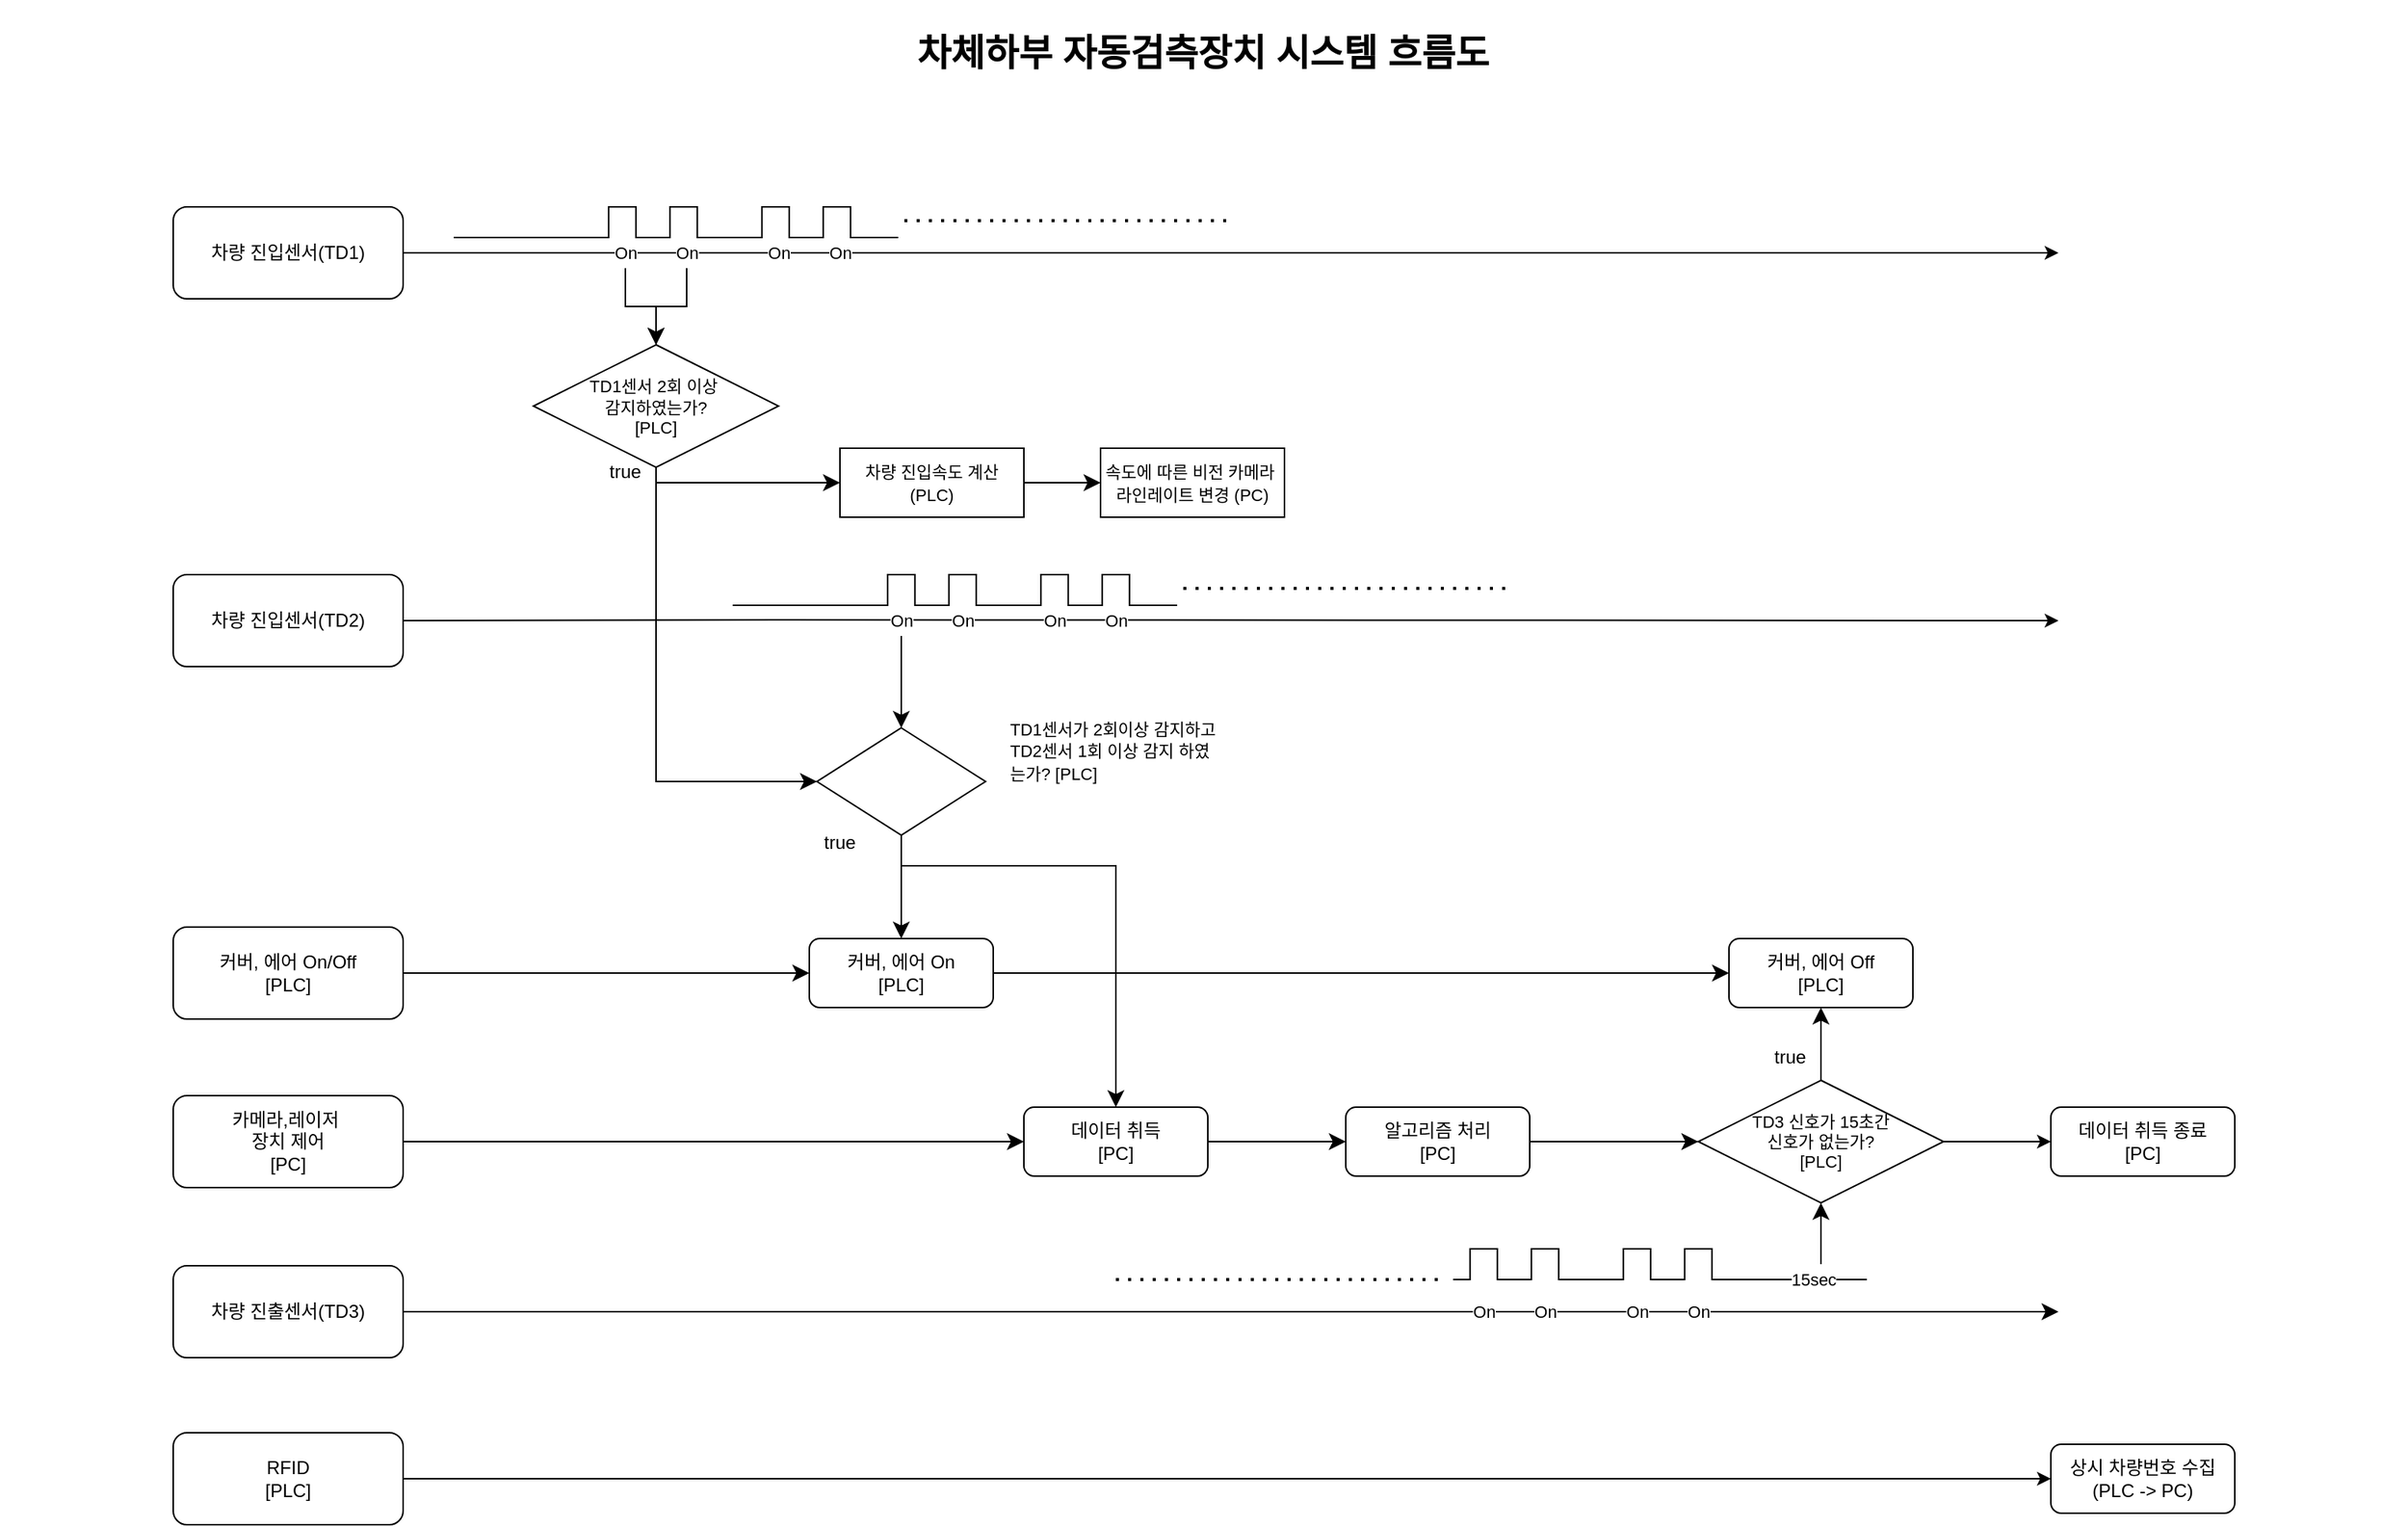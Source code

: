 <mxfile version="24.1.0" type="github">
  <diagram id="C5RBs43oDa-KdzZeNtuy" name="Page-1">
    <mxGraphModel dx="2049" dy="1066" grid="1" gridSize="10" guides="1" tooltips="1" connect="1" arrows="1" fold="1" page="1" pageScale="1" pageWidth="1654" pageHeight="1169" math="0" shadow="0">
      <root>
        <mxCell id="WIyWlLk6GJQsqaUBKTNV-0" />
        <mxCell id="WIyWlLk6GJQsqaUBKTNV-1" parent="WIyWlLk6GJQsqaUBKTNV-0" />
        <mxCell id="d-SfqXELiStaK_II9taB-17" value="" style="endArrow=classic;html=1;rounded=0;exitX=1;exitY=0.5;exitDx=0;exitDy=0;" parent="WIyWlLk6GJQsqaUBKTNV-1" source="WIyWlLk6GJQsqaUBKTNV-3" edge="1">
          <mxGeometry relative="1" as="geometry">
            <mxPoint x="320" y="175" as="sourcePoint" />
            <mxPoint x="1385" y="185" as="targetPoint" />
            <Array as="points">
              <mxPoint x="540" y="185" />
            </Array>
          </mxGeometry>
        </mxCell>
        <mxCell id="d-SfqXELiStaK_II9taB-18" value="On" style="edgeLabel;resizable=0;html=1;;align=center;verticalAlign=middle;" parent="d-SfqXELiStaK_II9taB-17" connectable="0" vertex="1">
          <mxGeometry relative="1" as="geometry">
            <mxPoint x="-395" as="offset" />
          </mxGeometry>
        </mxCell>
        <mxCell id="od7EJ2l3Azk4Jus7VTNN-4" value="" style="pointerEvents=1;verticalLabelPosition=bottom;shadow=0;dashed=0;align=center;html=1;verticalAlign=top;shape=mxgraph.electrical.waveforms.pulse_1;" parent="WIyWlLk6GJQsqaUBKTNV-1" vertex="1">
          <mxGeometry x="428" y="155" width="40" height="20" as="geometry" />
        </mxCell>
        <mxCell id="od7EJ2l3Azk4Jus7VTNN-10" value="" style="pointerEvents=1;verticalLabelPosition=bottom;shadow=0;dashed=0;align=center;html=1;verticalAlign=top;shape=mxgraph.electrical.waveforms.pulse_1;" parent="WIyWlLk6GJQsqaUBKTNV-1" vertex="1">
          <mxGeometry x="468" y="155" width="40" height="20" as="geometry" />
        </mxCell>
        <mxCell id="od7EJ2l3Azk4Jus7VTNN-11" value="" style="pointerEvents=1;verticalLabelPosition=bottom;shadow=0;dashed=0;align=center;html=1;verticalAlign=top;shape=mxgraph.electrical.waveforms.pulse_1;" parent="WIyWlLk6GJQsqaUBKTNV-1" vertex="1">
          <mxGeometry x="528" y="155" width="40" height="20" as="geometry" />
        </mxCell>
        <mxCell id="od7EJ2l3Azk4Jus7VTNN-13" value="" style="endArrow=none;html=1;strokeWidth=1;rounded=0;" parent="WIyWlLk6GJQsqaUBKTNV-1" edge="1">
          <mxGeometry width="100" relative="1" as="geometry">
            <mxPoint x="508" y="175" as="sourcePoint" />
            <mxPoint x="528" y="175" as="targetPoint" />
          </mxGeometry>
        </mxCell>
        <mxCell id="od7EJ2l3Azk4Jus7VTNN-17" value="" style="pointerEvents=1;verticalLabelPosition=bottom;shadow=0;dashed=0;align=center;html=1;verticalAlign=top;shape=mxgraph.electrical.waveforms.pulse_1;" parent="WIyWlLk6GJQsqaUBKTNV-1" vertex="1">
          <mxGeometry x="568" y="155" width="40" height="20" as="geometry" />
        </mxCell>
        <mxCell id="od7EJ2l3Azk4Jus7VTNN-23" value="" style="endArrow=none;html=1;strokeWidth=1;rounded=0;" parent="WIyWlLk6GJQsqaUBKTNV-1" edge="1">
          <mxGeometry width="100" relative="1" as="geometry">
            <mxPoint x="608" y="175" as="sourcePoint" />
            <mxPoint x="628" y="175" as="targetPoint" />
          </mxGeometry>
        </mxCell>
        <mxCell id="od7EJ2l3Azk4Jus7VTNN-32" value="" style="endArrow=none;dashed=1;html=1;dashPattern=1 3;strokeWidth=2;rounded=0;" parent="WIyWlLk6GJQsqaUBKTNV-1" edge="1">
          <mxGeometry width="50" height="50" relative="1" as="geometry">
            <mxPoint x="632" y="164.05" as="sourcePoint" />
            <mxPoint x="842" y="164.05" as="targetPoint" />
          </mxGeometry>
        </mxCell>
        <mxCell id="od7EJ2l3Azk4Jus7VTNN-38" value="" style="endArrow=none;html=1;strokeWidth=1;rounded=0;" parent="WIyWlLk6GJQsqaUBKTNV-1" edge="1">
          <mxGeometry width="100" relative="1" as="geometry">
            <mxPoint x="338" y="175" as="sourcePoint" />
            <mxPoint x="428" y="175" as="targetPoint" />
          </mxGeometry>
        </mxCell>
        <mxCell id="od7EJ2l3Azk4Jus7VTNN-60" value="On" style="edgeLabel;resizable=0;html=1;;align=center;verticalAlign=middle;" parent="WIyWlLk6GJQsqaUBKTNV-1" connectable="0" vertex="1">
          <mxGeometry x="490.0" y="185" as="geometry" />
        </mxCell>
        <mxCell id="od7EJ2l3Azk4Jus7VTNN-70" value="" style="edgeStyle=elbowEdgeStyle;elbow=vertical;endArrow=classic;html=1;curved=0;rounded=0;endSize=8;startSize=8;entryX=0.5;entryY=0;entryDx=0;entryDy=0;" parent="WIyWlLk6GJQsqaUBKTNV-1" target="od7EJ2l3Azk4Jus7VTNN-61" edge="1">
          <mxGeometry width="50" height="50" relative="1" as="geometry">
            <mxPoint x="450" y="195" as="sourcePoint" />
            <mxPoint x="690" y="175" as="targetPoint" />
          </mxGeometry>
        </mxCell>
        <mxCell id="od7EJ2l3Azk4Jus7VTNN-75" value="" style="edgeStyle=elbowEdgeStyle;elbow=vertical;endArrow=classic;html=1;curved=0;rounded=0;endSize=8;startSize=8;entryX=0.5;entryY=0;entryDx=0;entryDy=0;" parent="WIyWlLk6GJQsqaUBKTNV-1" target="od7EJ2l3Azk4Jus7VTNN-61" edge="1">
          <mxGeometry width="50" height="50" relative="1" as="geometry">
            <mxPoint x="490" y="195" as="sourcePoint" />
            <mxPoint x="480" y="295" as="targetPoint" />
          </mxGeometry>
        </mxCell>
        <mxCell id="od7EJ2l3Azk4Jus7VTNN-61" value="&lt;font style=&quot;font-size: 11px;&quot;&gt;&lt;font style=&quot;font-size: 11px;&quot;&gt;TD1센서 2회 이상&lt;/font&gt;&lt;font style=&quot;font-size: 11px;&quot;&gt;&amp;nbsp;&lt;/font&gt;&lt;/font&gt;&lt;div style=&quot;font-size: 11px;&quot;&gt;&lt;font style=&quot;font-size: 11px;&quot;&gt;&lt;font style=&quot;font-size: 11px;&quot;&gt;감지하였는가?&lt;br&gt;[PLC]&lt;/font&gt;&lt;/font&gt;&lt;/div&gt;" style="rhombus;whiteSpace=wrap;html=1;" parent="WIyWlLk6GJQsqaUBKTNV-1" vertex="1">
          <mxGeometry x="390" y="245" width="160" height="80" as="geometry" />
        </mxCell>
        <mxCell id="od7EJ2l3Azk4Jus7VTNN-80" value="" style="edgeStyle=elbowEdgeStyle;elbow=horizontal;endArrow=classic;html=1;curved=0;rounded=0;endSize=8;startSize=8;exitX=0.5;exitY=1;exitDx=0;exitDy=0;entryX=0;entryY=0.5;entryDx=0;entryDy=0;" parent="WIyWlLk6GJQsqaUBKTNV-1" source="od7EJ2l3Azk4Jus7VTNN-61" target="od7EJ2l3Azk4Jus7VTNN-82" edge="1">
          <mxGeometry width="50" height="50" relative="1" as="geometry">
            <mxPoint x="465" y="325" as="sourcePoint" />
            <mxPoint x="530" y="535" as="targetPoint" />
            <Array as="points">
              <mxPoint x="470" y="365" />
            </Array>
          </mxGeometry>
        </mxCell>
        <mxCell id="aG1-ByMzvxCgiSfjzz7w-16" style="edgeStyle=none;curved=1;rounded=0;orthogonalLoop=1;jettySize=auto;html=1;entryX=0.5;entryY=0;entryDx=0;entryDy=0;fontSize=12;startSize=8;endSize=8;" parent="WIyWlLk6GJQsqaUBKTNV-1" source="od7EJ2l3Azk4Jus7VTNN-82" target="d-SfqXELiStaK_II9taB-22" edge="1">
          <mxGeometry relative="1" as="geometry" />
        </mxCell>
        <mxCell id="od7EJ2l3Azk4Jus7VTNN-82" value="" style="rhombus;whiteSpace=wrap;html=1;fontSize=11;" parent="WIyWlLk6GJQsqaUBKTNV-1" vertex="1">
          <mxGeometry x="575" y="495" width="110" height="70" as="geometry" />
        </mxCell>
        <mxCell id="od7EJ2l3Azk4Jus7VTNN-88" value="true" style="text;html=1;align=center;verticalAlign=middle;whiteSpace=wrap;rounded=0;" parent="WIyWlLk6GJQsqaUBKTNV-1" vertex="1">
          <mxGeometry x="420" y="312.5" width="60" height="30" as="geometry" />
        </mxCell>
        <mxCell id="aG1-ByMzvxCgiSfjzz7w-0" value="" style="endArrow=classic;html=1;rounded=0;fontSize=12;startSize=8;endSize=8;curved=1;entryX=0;entryY=0.5;entryDx=0;entryDy=0;" parent="WIyWlLk6GJQsqaUBKTNV-1" target="aG1-ByMzvxCgiSfjzz7w-1" edge="1">
          <mxGeometry width="50" height="50" relative="1" as="geometry">
            <mxPoint x="470" y="335" as="sourcePoint" />
            <mxPoint x="610" y="330" as="targetPoint" />
          </mxGeometry>
        </mxCell>
        <mxCell id="aG1-ByMzvxCgiSfjzz7w-1" value="&lt;font style=&quot;font-size: 11px;&quot;&gt;차량 진입속도 계산&lt;br&gt;(PLC)&lt;/font&gt;" style="rounded=0;whiteSpace=wrap;html=1;" parent="WIyWlLk6GJQsqaUBKTNV-1" vertex="1">
          <mxGeometry x="590" y="312.5" width="120" height="45" as="geometry" />
        </mxCell>
        <mxCell id="aG1-ByMzvxCgiSfjzz7w-6" value="" style="endArrow=classic;html=1;rounded=0;fontSize=12;startSize=8;endSize=8;curved=1;exitX=1;exitY=0.5;exitDx=0;exitDy=0;entryX=0;entryY=0.5;entryDx=0;entryDy=0;" parent="WIyWlLk6GJQsqaUBKTNV-1" source="aG1-ByMzvxCgiSfjzz7w-1" target="aG1-ByMzvxCgiSfjzz7w-7" edge="1">
          <mxGeometry width="50" height="50" relative="1" as="geometry">
            <mxPoint x="530" y="340" as="sourcePoint" />
            <mxPoint x="750" y="330" as="targetPoint" />
          </mxGeometry>
        </mxCell>
        <mxCell id="aG1-ByMzvxCgiSfjzz7w-7" value="&lt;font style=&quot;font-size: 11px;&quot;&gt;속도에 따른 비전 카메라&amp;nbsp;&lt;/font&gt;&lt;div&gt;&lt;font style=&quot;font-size: 11px;&quot;&gt;라인레이트 변경 (PC)&lt;/font&gt;&lt;/div&gt;" style="rounded=0;whiteSpace=wrap;html=1;" parent="WIyWlLk6GJQsqaUBKTNV-1" vertex="1">
          <mxGeometry x="760" y="312.5" width="120" height="45" as="geometry" />
        </mxCell>
        <mxCell id="aG1-ByMzvxCgiSfjzz7w-38" value="" style="edgeStyle=none;curved=1;rounded=0;orthogonalLoop=1;jettySize=auto;html=1;fontSize=12;startSize=8;endSize=8;" parent="WIyWlLk6GJQsqaUBKTNV-1" source="aG1-ByMzvxCgiSfjzz7w-30" target="aG1-ByMzvxCgiSfjzz7w-37" edge="1">
          <mxGeometry relative="1" as="geometry" />
        </mxCell>
        <mxCell id="aG1-ByMzvxCgiSfjzz7w-30" value="데이터 취득&lt;br&gt;[PC]" style="rounded=1;whiteSpace=wrap;html=1;fontSize=12;glass=0;strokeWidth=1;shadow=0;" parent="WIyWlLk6GJQsqaUBKTNV-1" vertex="1">
          <mxGeometry x="710" y="742.5" width="120" height="45" as="geometry" />
        </mxCell>
        <mxCell id="aG1-ByMzvxCgiSfjzz7w-31" value="" style="edgeStyle=none;curved=1;rounded=0;orthogonalLoop=1;jettySize=auto;html=1;fontSize=12;startSize=8;endSize=8;" parent="WIyWlLk6GJQsqaUBKTNV-1" source="aG1-ByMzvxCgiSfjzz7w-29" target="aG1-ByMzvxCgiSfjzz7w-30" edge="1">
          <mxGeometry relative="1" as="geometry" />
        </mxCell>
        <mxCell id="WIyWlLk6GJQsqaUBKTNV-3" value="차량 진입센서(TD1)" style="rounded=1;whiteSpace=wrap;html=1;fontSize=12;glass=0;strokeWidth=1;shadow=0;" parent="WIyWlLk6GJQsqaUBKTNV-1" vertex="1">
          <mxGeometry x="155" y="155" width="150" height="60" as="geometry" />
        </mxCell>
        <mxCell id="od7EJ2l3Azk4Jus7VTNN-0" value="차량 진입센서(TD2)" style="rounded=1;whiteSpace=wrap;html=1;fontSize=12;glass=0;strokeWidth=1;shadow=0;" parent="WIyWlLk6GJQsqaUBKTNV-1" vertex="1">
          <mxGeometry x="155" y="395" width="150" height="60" as="geometry" />
        </mxCell>
        <mxCell id="od7EJ2l3Azk4Jus7VTNN-36" value="" style="endArrow=classic;html=1;rounded=0;exitX=1;exitY=0.5;exitDx=0;exitDy=0;" parent="WIyWlLk6GJQsqaUBKTNV-1" edge="1" source="od7EJ2l3Azk4Jus7VTNN-0">
          <mxGeometry relative="1" as="geometry">
            <mxPoint x="310" y="425" as="sourcePoint" />
            <mxPoint x="1385" y="425" as="targetPoint" />
            <Array as="points">
              <mxPoint x="550" y="424.5" />
            </Array>
          </mxGeometry>
        </mxCell>
        <mxCell id="od7EJ2l3Azk4Jus7VTNN-37" value="On" style="edgeLabel;resizable=0;html=1;;align=center;verticalAlign=middle;" parent="od7EJ2l3Azk4Jus7VTNN-36" connectable="0" vertex="1">
          <mxGeometry relative="1" as="geometry">
            <mxPoint x="-215" as="offset" />
          </mxGeometry>
        </mxCell>
        <mxCell id="od7EJ2l3Azk4Jus7VTNN-47" value="" style="pointerEvents=1;verticalLabelPosition=bottom;shadow=0;dashed=0;align=center;html=1;verticalAlign=top;shape=mxgraph.electrical.waveforms.pulse_1;" parent="WIyWlLk6GJQsqaUBKTNV-1" vertex="1">
          <mxGeometry x="610" y="395" width="40" height="20" as="geometry" />
        </mxCell>
        <mxCell id="od7EJ2l3Azk4Jus7VTNN-48" value="" style="pointerEvents=1;verticalLabelPosition=bottom;shadow=0;dashed=0;align=center;html=1;verticalAlign=top;shape=mxgraph.electrical.waveforms.pulse_1;" parent="WIyWlLk6GJQsqaUBKTNV-1" vertex="1">
          <mxGeometry x="650" y="395" width="40" height="20" as="geometry" />
        </mxCell>
        <mxCell id="od7EJ2l3Azk4Jus7VTNN-49" value="" style="pointerEvents=1;verticalLabelPosition=bottom;shadow=0;dashed=0;align=center;html=1;verticalAlign=top;shape=mxgraph.electrical.waveforms.pulse_1;" parent="WIyWlLk6GJQsqaUBKTNV-1" vertex="1">
          <mxGeometry x="710" y="395" width="40" height="20" as="geometry" />
        </mxCell>
        <mxCell id="od7EJ2l3Azk4Jus7VTNN-50" value="" style="endArrow=none;html=1;strokeWidth=1;rounded=0;" parent="WIyWlLk6GJQsqaUBKTNV-1" edge="1">
          <mxGeometry width="100" relative="1" as="geometry">
            <mxPoint x="690" y="415" as="sourcePoint" />
            <mxPoint x="710" y="415" as="targetPoint" />
          </mxGeometry>
        </mxCell>
        <mxCell id="od7EJ2l3Azk4Jus7VTNN-51" value="" style="pointerEvents=1;verticalLabelPosition=bottom;shadow=0;dashed=0;align=center;html=1;verticalAlign=top;shape=mxgraph.electrical.waveforms.pulse_1;" parent="WIyWlLk6GJQsqaUBKTNV-1" vertex="1">
          <mxGeometry x="750" y="395" width="40" height="20" as="geometry" />
        </mxCell>
        <mxCell id="od7EJ2l3Azk4Jus7VTNN-52" value="" style="endArrow=none;html=1;strokeWidth=1;rounded=0;" parent="WIyWlLk6GJQsqaUBKTNV-1" edge="1">
          <mxGeometry width="100" relative="1" as="geometry">
            <mxPoint x="790" y="415" as="sourcePoint" />
            <mxPoint x="810" y="415" as="targetPoint" />
          </mxGeometry>
        </mxCell>
        <mxCell id="od7EJ2l3Azk4Jus7VTNN-53" value="" style="endArrow=none;dashed=1;html=1;dashPattern=1 3;strokeWidth=2;rounded=0;" parent="WIyWlLk6GJQsqaUBKTNV-1" edge="1">
          <mxGeometry width="50" height="50" relative="1" as="geometry">
            <mxPoint x="814" y="404.05" as="sourcePoint" />
            <mxPoint x="1024" y="404.05" as="targetPoint" />
          </mxGeometry>
        </mxCell>
        <mxCell id="aG1-ByMzvxCgiSfjzz7w-8" value="" style="endArrow=none;html=1;strokeWidth=1;rounded=0;" parent="WIyWlLk6GJQsqaUBKTNV-1" edge="1">
          <mxGeometry width="100" relative="1" as="geometry">
            <mxPoint x="520" y="415" as="sourcePoint" />
            <mxPoint x="610" y="415" as="targetPoint" />
          </mxGeometry>
        </mxCell>
        <mxCell id="aG1-ByMzvxCgiSfjzz7w-32" style="edgeStyle=none;curved=1;rounded=0;orthogonalLoop=1;jettySize=auto;html=1;exitX=0.5;exitY=0;exitDx=0;exitDy=0;fontSize=12;startSize=8;endSize=8;" parent="WIyWlLk6GJQsqaUBKTNV-1" source="od7EJ2l3Azk4Jus7VTNN-82" target="od7EJ2l3Azk4Jus7VTNN-82" edge="1">
          <mxGeometry relative="1" as="geometry" />
        </mxCell>
        <mxCell id="aG1-ByMzvxCgiSfjzz7w-69" style="edgeStyle=none;curved=1;rounded=0;orthogonalLoop=1;jettySize=auto;html=1;fontSize=12;startSize=8;endSize=8;entryX=0;entryY=0.5;entryDx=0;entryDy=0;" parent="WIyWlLk6GJQsqaUBKTNV-1" source="d-SfqXELiStaK_II9taB-22" target="aG1-ByMzvxCgiSfjzz7w-73" edge="1">
          <mxGeometry relative="1" as="geometry">
            <mxPoint x="1120" y="645" as="targetPoint" />
          </mxGeometry>
        </mxCell>
        <mxCell id="d-SfqXELiStaK_II9taB-22" value="커버, 에어 On&lt;div&gt;[PLC]&lt;/div&gt;" style="rounded=1;whiteSpace=wrap;html=1;fontSize=12;glass=0;strokeWidth=1;shadow=0;" parent="WIyWlLk6GJQsqaUBKTNV-1" vertex="1">
          <mxGeometry x="570" y="632.5" width="120" height="45" as="geometry" />
        </mxCell>
        <mxCell id="aG1-ByMzvxCgiSfjzz7w-27" style="edgeStyle=none;curved=1;rounded=0;orthogonalLoop=1;jettySize=auto;html=1;entryX=0;entryY=0.5;entryDx=0;entryDy=0;fontSize=12;startSize=8;endSize=8;" parent="WIyWlLk6GJQsqaUBKTNV-1" source="WIyWlLk6GJQsqaUBKTNV-11" target="d-SfqXELiStaK_II9taB-22" edge="1">
          <mxGeometry relative="1" as="geometry" />
        </mxCell>
        <mxCell id="WIyWlLk6GJQsqaUBKTNV-11" value="커버, 에어 On/Off&lt;br&gt;[PLC]" style="rounded=1;whiteSpace=wrap;html=1;fontSize=12;glass=0;strokeWidth=1;shadow=0;" parent="WIyWlLk6GJQsqaUBKTNV-1" vertex="1">
          <mxGeometry x="155" y="625" width="150" height="60" as="geometry" />
        </mxCell>
        <mxCell id="aG1-ByMzvxCgiSfjzz7w-28" value="true" style="text;html=1;align=center;verticalAlign=middle;whiteSpace=wrap;rounded=0;" parent="WIyWlLk6GJQsqaUBKTNV-1" vertex="1">
          <mxGeometry x="560" y="555" width="60" height="30" as="geometry" />
        </mxCell>
        <mxCell id="aG1-ByMzvxCgiSfjzz7w-29" value="카메라,레이저&amp;nbsp;&lt;div&gt;장치 제어&lt;br&gt;[PC]&lt;/div&gt;" style="rounded=1;whiteSpace=wrap;html=1;fontSize=12;glass=0;strokeWidth=1;shadow=0;" parent="WIyWlLk6GJQsqaUBKTNV-1" vertex="1">
          <mxGeometry x="155" y="735" width="150" height="60" as="geometry" />
        </mxCell>
        <mxCell id="d-SfqXELiStaK_II9taB-16" value="" style="edgeStyle=orthogonalEdgeStyle;rounded=0;orthogonalLoop=1;jettySize=auto;html=1;exitX=1;exitY=0.5;exitDx=0;exitDy=0;" parent="WIyWlLk6GJQsqaUBKTNV-1" source="d-SfqXELiStaK_II9taB-5" target="d-SfqXELiStaK_II9taB-15" edge="1">
          <mxGeometry relative="1" as="geometry" />
        </mxCell>
        <mxCell id="d-SfqXELiStaK_II9taB-5" value="RFID&lt;br&gt;[PLC]" style="rounded=1;whiteSpace=wrap;html=1;fontSize=12;glass=0;strokeWidth=1;shadow=0;" parent="WIyWlLk6GJQsqaUBKTNV-1" vertex="1">
          <mxGeometry x="155" y="955" width="150" height="60" as="geometry" />
        </mxCell>
        <mxCell id="d-SfqXELiStaK_II9taB-15" value="상시 차량번호 수집&lt;br&gt;(PLC -&amp;gt; PC)" style="rounded=1;whiteSpace=wrap;html=1;fontSize=12;glass=0;strokeWidth=1;shadow=0;" parent="WIyWlLk6GJQsqaUBKTNV-1" vertex="1">
          <mxGeometry x="1380" y="962.5" width="120" height="45" as="geometry" />
        </mxCell>
        <mxCell id="aG1-ByMzvxCgiSfjzz7w-35" style="edgeStyle=none;curved=1;rounded=0;orthogonalLoop=1;jettySize=auto;html=1;entryX=0.5;entryY=0;entryDx=0;entryDy=0;fontSize=12;startSize=8;endSize=8;" parent="WIyWlLk6GJQsqaUBKTNV-1" target="od7EJ2l3Azk4Jus7VTNN-82" edge="1">
          <mxGeometry relative="1" as="geometry">
            <mxPoint x="630" y="435" as="sourcePoint" />
            <mxPoint x="680" y="620" as="targetPoint" />
          </mxGeometry>
        </mxCell>
        <mxCell id="aG1-ByMzvxCgiSfjzz7w-36" value="" style="edgeStyle=segmentEdgeStyle;endArrow=classic;html=1;curved=0;rounded=0;endSize=8;startSize=8;fontSize=12;entryX=0.5;entryY=0;entryDx=0;entryDy=0;" parent="WIyWlLk6GJQsqaUBKTNV-1" target="aG1-ByMzvxCgiSfjzz7w-30" edge="1">
          <mxGeometry width="50" height="50" relative="1" as="geometry">
            <mxPoint x="630" y="585" as="sourcePoint" />
            <mxPoint x="590" y="475" as="targetPoint" />
          </mxGeometry>
        </mxCell>
        <mxCell id="aG1-ByMzvxCgiSfjzz7w-39" style="edgeStyle=none;curved=1;rounded=0;orthogonalLoop=1;jettySize=auto;html=1;fontSize=12;startSize=8;endSize=8;entryX=0;entryY=0.5;entryDx=0;entryDy=0;" parent="WIyWlLk6GJQsqaUBKTNV-1" source="aG1-ByMzvxCgiSfjzz7w-37" target="aG1-ByMzvxCgiSfjzz7w-64" edge="1">
          <mxGeometry relative="1" as="geometry">
            <mxPoint x="1350" y="747.5" as="targetPoint" />
          </mxGeometry>
        </mxCell>
        <mxCell id="aG1-ByMzvxCgiSfjzz7w-37" value="알고리즘 처리&lt;br&gt;[PC]" style="rounded=1;whiteSpace=wrap;html=1;fontSize=12;glass=0;strokeWidth=1;shadow=0;" parent="WIyWlLk6GJQsqaUBKTNV-1" vertex="1">
          <mxGeometry x="920" y="742.5" width="120" height="45" as="geometry" />
        </mxCell>
        <mxCell id="aG1-ByMzvxCgiSfjzz7w-50" style="edgeStyle=none;curved=1;rounded=0;orthogonalLoop=1;jettySize=auto;html=1;fontSize=12;startSize=8;endSize=8;" parent="WIyWlLk6GJQsqaUBKTNV-1" source="aG1-ByMzvxCgiSfjzz7w-40" edge="1">
          <mxGeometry relative="1" as="geometry">
            <mxPoint x="1385" y="876" as="targetPoint" />
          </mxGeometry>
        </mxCell>
        <mxCell id="aG1-ByMzvxCgiSfjzz7w-40" value="차량 진출센서(TD3)" style="rounded=1;whiteSpace=wrap;html=1;fontSize=12;glass=0;strokeWidth=1;shadow=0;" parent="WIyWlLk6GJQsqaUBKTNV-1" vertex="1">
          <mxGeometry x="155" y="846.05" width="150" height="60" as="geometry" />
        </mxCell>
        <mxCell id="aG1-ByMzvxCgiSfjzz7w-41" value="" style="pointerEvents=1;verticalLabelPosition=bottom;shadow=0;dashed=0;align=center;html=1;verticalAlign=top;shape=mxgraph.electrical.waveforms.pulse_1;" parent="WIyWlLk6GJQsqaUBKTNV-1" vertex="1">
          <mxGeometry x="990" y="835" width="40" height="20" as="geometry" />
        </mxCell>
        <mxCell id="aG1-ByMzvxCgiSfjzz7w-42" value="" style="pointerEvents=1;verticalLabelPosition=bottom;shadow=0;dashed=0;align=center;html=1;verticalAlign=top;shape=mxgraph.electrical.waveforms.pulse_1;" parent="WIyWlLk6GJQsqaUBKTNV-1" vertex="1">
          <mxGeometry x="1090" y="835" width="40" height="20" as="geometry" />
        </mxCell>
        <mxCell id="aG1-ByMzvxCgiSfjzz7w-43" value="" style="endArrow=none;html=1;strokeWidth=1;rounded=0;" parent="WIyWlLk6GJQsqaUBKTNV-1" edge="1">
          <mxGeometry width="100" relative="1" as="geometry">
            <mxPoint x="1070" y="855" as="sourcePoint" />
            <mxPoint x="1090" y="855" as="targetPoint" />
          </mxGeometry>
        </mxCell>
        <mxCell id="aG1-ByMzvxCgiSfjzz7w-44" value="" style="pointerEvents=1;verticalLabelPosition=bottom;shadow=0;dashed=0;align=center;html=1;verticalAlign=top;shape=mxgraph.electrical.waveforms.pulse_1;" parent="WIyWlLk6GJQsqaUBKTNV-1" vertex="1">
          <mxGeometry x="1130" y="835" width="40" height="20" as="geometry" />
        </mxCell>
        <mxCell id="aG1-ByMzvxCgiSfjzz7w-45" value="" style="pointerEvents=1;verticalLabelPosition=bottom;shadow=0;dashed=0;align=center;html=1;verticalAlign=top;shape=mxgraph.electrical.waveforms.pulse_1;" parent="WIyWlLk6GJQsqaUBKTNV-1" vertex="1">
          <mxGeometry x="1030" y="835" width="40" height="20" as="geometry" />
        </mxCell>
        <mxCell id="aG1-ByMzvxCgiSfjzz7w-46" value="" style="endArrow=none;dashed=1;html=1;dashPattern=1 3;strokeWidth=2;rounded=0;" parent="WIyWlLk6GJQsqaUBKTNV-1" edge="1">
          <mxGeometry width="50" height="50" relative="1" as="geometry">
            <mxPoint x="770" y="855" as="sourcePoint" />
            <mxPoint x="980" y="855" as="targetPoint" />
          </mxGeometry>
        </mxCell>
        <mxCell id="aG1-ByMzvxCgiSfjzz7w-47" value="" style="endArrow=none;html=1;strokeWidth=1;rounded=0;" parent="WIyWlLk6GJQsqaUBKTNV-1" edge="1">
          <mxGeometry width="100" relative="1" as="geometry">
            <mxPoint x="1170" y="855" as="sourcePoint" />
            <mxPoint x="1260" y="855" as="targetPoint" />
          </mxGeometry>
        </mxCell>
        <mxCell id="aG1-ByMzvxCgiSfjzz7w-52" value="On" style="edgeLabel;resizable=0;html=1;;align=center;verticalAlign=middle;" parent="WIyWlLk6GJQsqaUBKTNV-1" connectable="0" vertex="1">
          <mxGeometry x="670.0" y="425" as="geometry" />
        </mxCell>
        <mxCell id="aG1-ByMzvxCgiSfjzz7w-53" value="On" style="edgeLabel;resizable=0;html=1;;align=center;verticalAlign=middle;" parent="WIyWlLk6GJQsqaUBKTNV-1" connectable="0" vertex="1">
          <mxGeometry x="730.0" y="425" as="geometry" />
        </mxCell>
        <mxCell id="aG1-ByMzvxCgiSfjzz7w-54" value="On" style="edgeLabel;resizable=0;html=1;;align=center;verticalAlign=middle;" parent="WIyWlLk6GJQsqaUBKTNV-1" connectable="0" vertex="1">
          <mxGeometry x="770.0" y="425" as="geometry" />
        </mxCell>
        <mxCell id="aG1-ByMzvxCgiSfjzz7w-55" value="On" style="edgeLabel;resizable=0;html=1;;align=center;verticalAlign=middle;" parent="WIyWlLk6GJQsqaUBKTNV-1" connectable="0" vertex="1">
          <mxGeometry x="550.0" y="185" as="geometry" />
        </mxCell>
        <mxCell id="aG1-ByMzvxCgiSfjzz7w-56" value="On" style="edgeLabel;resizable=0;html=1;;align=center;verticalAlign=middle;" parent="WIyWlLk6GJQsqaUBKTNV-1" connectable="0" vertex="1">
          <mxGeometry x="590.0" y="185" as="geometry" />
        </mxCell>
        <mxCell id="aG1-ByMzvxCgiSfjzz7w-57" value="On" style="edgeLabel;resizable=0;html=1;;align=center;verticalAlign=middle;" parent="WIyWlLk6GJQsqaUBKTNV-1" connectable="0" vertex="1">
          <mxGeometry x="1010.0" y="876.05" as="geometry" />
        </mxCell>
        <mxCell id="aG1-ByMzvxCgiSfjzz7w-58" value="On" style="edgeLabel;resizable=0;html=1;;align=center;verticalAlign=middle;" parent="WIyWlLk6GJQsqaUBKTNV-1" connectable="0" vertex="1">
          <mxGeometry x="1050.0" y="876.05" as="geometry" />
        </mxCell>
        <mxCell id="aG1-ByMzvxCgiSfjzz7w-59" value="On" style="edgeLabel;resizable=0;html=1;;align=center;verticalAlign=middle;" parent="WIyWlLk6GJQsqaUBKTNV-1" connectable="0" vertex="1">
          <mxGeometry x="1110.0" y="876.05" as="geometry" />
        </mxCell>
        <mxCell id="aG1-ByMzvxCgiSfjzz7w-60" value="On" style="edgeLabel;resizable=0;html=1;;align=center;verticalAlign=middle;" parent="WIyWlLk6GJQsqaUBKTNV-1" connectable="0" vertex="1">
          <mxGeometry x="1150.0" y="876.05" as="geometry" />
        </mxCell>
        <mxCell id="aG1-ByMzvxCgiSfjzz7w-61" style="edgeStyle=none;curved=1;rounded=0;orthogonalLoop=1;jettySize=auto;html=1;entryX=0.5;entryY=1;entryDx=0;entryDy=0;fontSize=12;startSize=8;endSize=8;" parent="WIyWlLk6GJQsqaUBKTNV-1" target="aG1-ByMzvxCgiSfjzz7w-64" edge="1">
          <mxGeometry relative="1" as="geometry">
            <mxPoint x="1230" y="845" as="sourcePoint" />
            <mxPoint x="1200" y="925" as="targetPoint" />
          </mxGeometry>
        </mxCell>
        <mxCell id="aG1-ByMzvxCgiSfjzz7w-62" value="15sec" style="edgeLabel;resizable=0;html=1;;align=center;verticalAlign=middle;" parent="WIyWlLk6GJQsqaUBKTNV-1" connectable="0" vertex="1">
          <mxGeometry x="1220.0" y="856.05" as="geometry">
            <mxPoint x="5" y="-1" as="offset" />
          </mxGeometry>
        </mxCell>
        <mxCell id="cbSMagl2letciNrbuSgI-8" value="" style="edgeStyle=orthogonalEdgeStyle;rounded=0;orthogonalLoop=1;jettySize=auto;html=1;" edge="1" parent="WIyWlLk6GJQsqaUBKTNV-1" source="aG1-ByMzvxCgiSfjzz7w-64" target="aG1-ByMzvxCgiSfjzz7w-68">
          <mxGeometry relative="1" as="geometry" />
        </mxCell>
        <mxCell id="aG1-ByMzvxCgiSfjzz7w-64" value="&lt;span style=&quot;font-size: 11px;&quot;&gt;TD3 신호가 15초간&lt;/span&gt;&lt;div&gt;&lt;span style=&quot;font-size: 11px;&quot;&gt;신호가 없는가?&lt;br style=&quot;font-size: 11px;&quot;&gt;[PLC]&lt;/span&gt;&lt;/div&gt;" style="rhombus;whiteSpace=wrap;html=1;fontSize=11;" parent="WIyWlLk6GJQsqaUBKTNV-1" vertex="1">
          <mxGeometry x="1150" y="725" width="160" height="80" as="geometry" />
        </mxCell>
        <mxCell id="aG1-ByMzvxCgiSfjzz7w-65" value="true" style="text;html=1;align=center;verticalAlign=middle;whiteSpace=wrap;rounded=0;" parent="WIyWlLk6GJQsqaUBKTNV-1" vertex="1">
          <mxGeometry x="1180" y="695" width="60" height="30" as="geometry" />
        </mxCell>
        <mxCell id="aG1-ByMzvxCgiSfjzz7w-68" value="데이터 취득 종료&lt;br&gt;[PC]" style="rounded=1;whiteSpace=wrap;html=1;fontSize=12;glass=0;strokeWidth=1;shadow=0;" parent="WIyWlLk6GJQsqaUBKTNV-1" vertex="1">
          <mxGeometry x="1380" y="742.5" width="120" height="45" as="geometry" />
        </mxCell>
        <mxCell id="aG1-ByMzvxCgiSfjzz7w-73" value="커버, 에어 Off&lt;div&gt;[PLC]&lt;/div&gt;" style="rounded=1;whiteSpace=wrap;html=1;fontSize=12;glass=0;strokeWidth=1;shadow=0;" parent="WIyWlLk6GJQsqaUBKTNV-1" vertex="1">
          <mxGeometry x="1170" y="632.5" width="120" height="45" as="geometry" />
        </mxCell>
        <mxCell id="aG1-ByMzvxCgiSfjzz7w-74" value="" style="endArrow=classic;html=1;rounded=0;fontSize=12;startSize=8;endSize=8;curved=1;entryX=0.5;entryY=1;entryDx=0;entryDy=0;exitX=0.5;exitY=0;exitDx=0;exitDy=0;" parent="WIyWlLk6GJQsqaUBKTNV-1" target="aG1-ByMzvxCgiSfjzz7w-73" edge="1" source="aG1-ByMzvxCgiSfjzz7w-64">
          <mxGeometry width="50" height="50" relative="1" as="geometry">
            <mxPoint x="1260" y="765" as="sourcePoint" />
            <mxPoint x="1200" y="615" as="targetPoint" />
          </mxGeometry>
        </mxCell>
        <mxCell id="cbSMagl2letciNrbuSgI-2" value="&lt;font style=&quot;font-size: 11px; text-align: center;&quot;&gt;TD1센서가 2회이상 감지하고TD2센서 1회 이상&amp;nbsp;&lt;/font&gt;&lt;span style=&quot;font-size: 11px; text-align: center; background-color: initial;&quot;&gt;감지 하였는가?&amp;nbsp;&lt;/span&gt;&lt;span style=&quot;background-color: initial; font-size: 11px; text-align: center;&quot;&gt;[PLC]&lt;/span&gt;" style="text;strokeColor=none;fillColor=none;align=left;verticalAlign=middle;spacingLeft=4;spacingRight=4;overflow=hidden;points=[[0,0.5],[1,0.5]];portConstraint=eastwest;rotatable=0;whiteSpace=wrap;html=1;" vertex="1" parent="WIyWlLk6GJQsqaUBKTNV-1">
          <mxGeometry x="695" y="485" width="150" height="50" as="geometry" />
        </mxCell>
        <mxCell id="cbSMagl2letciNrbuSgI-14" value="&lt;font style=&quot;font-size: 24px;&quot;&gt;&lt;b&gt;차체하부 자동검측장치 시스템 흐름도&lt;/b&gt;&lt;/font&gt;" style="text;html=1;align=center;verticalAlign=middle;whiteSpace=wrap;rounded=0;" vertex="1" parent="WIyWlLk6GJQsqaUBKTNV-1">
          <mxGeometry x="42" y="20" width="1570" height="70" as="geometry" />
        </mxCell>
      </root>
    </mxGraphModel>
  </diagram>
</mxfile>
